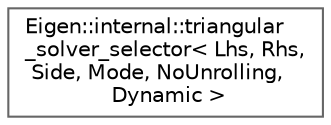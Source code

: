 digraph "类继承关系图"
{
 // LATEX_PDF_SIZE
  bgcolor="transparent";
  edge [fontname=Helvetica,fontsize=10,labelfontname=Helvetica,labelfontsize=10];
  node [fontname=Helvetica,fontsize=10,shape=box,height=0.2,width=0.4];
  rankdir="LR";
  Node0 [id="Node000000",label="Eigen::internal::triangular\l_solver_selector\< Lhs, Rhs,\l Side, Mode, NoUnrolling,\l Dynamic \>",height=0.2,width=0.4,color="grey40", fillcolor="white", style="filled",URL="$struct_eigen_1_1internal_1_1triangular__solver__selector_3_01_lhs_00_01_rhs_00_01_side_00_01_mod9d4c365fbf3ecd733e3c477f950cfbe8.html",tooltip=" "];
}
